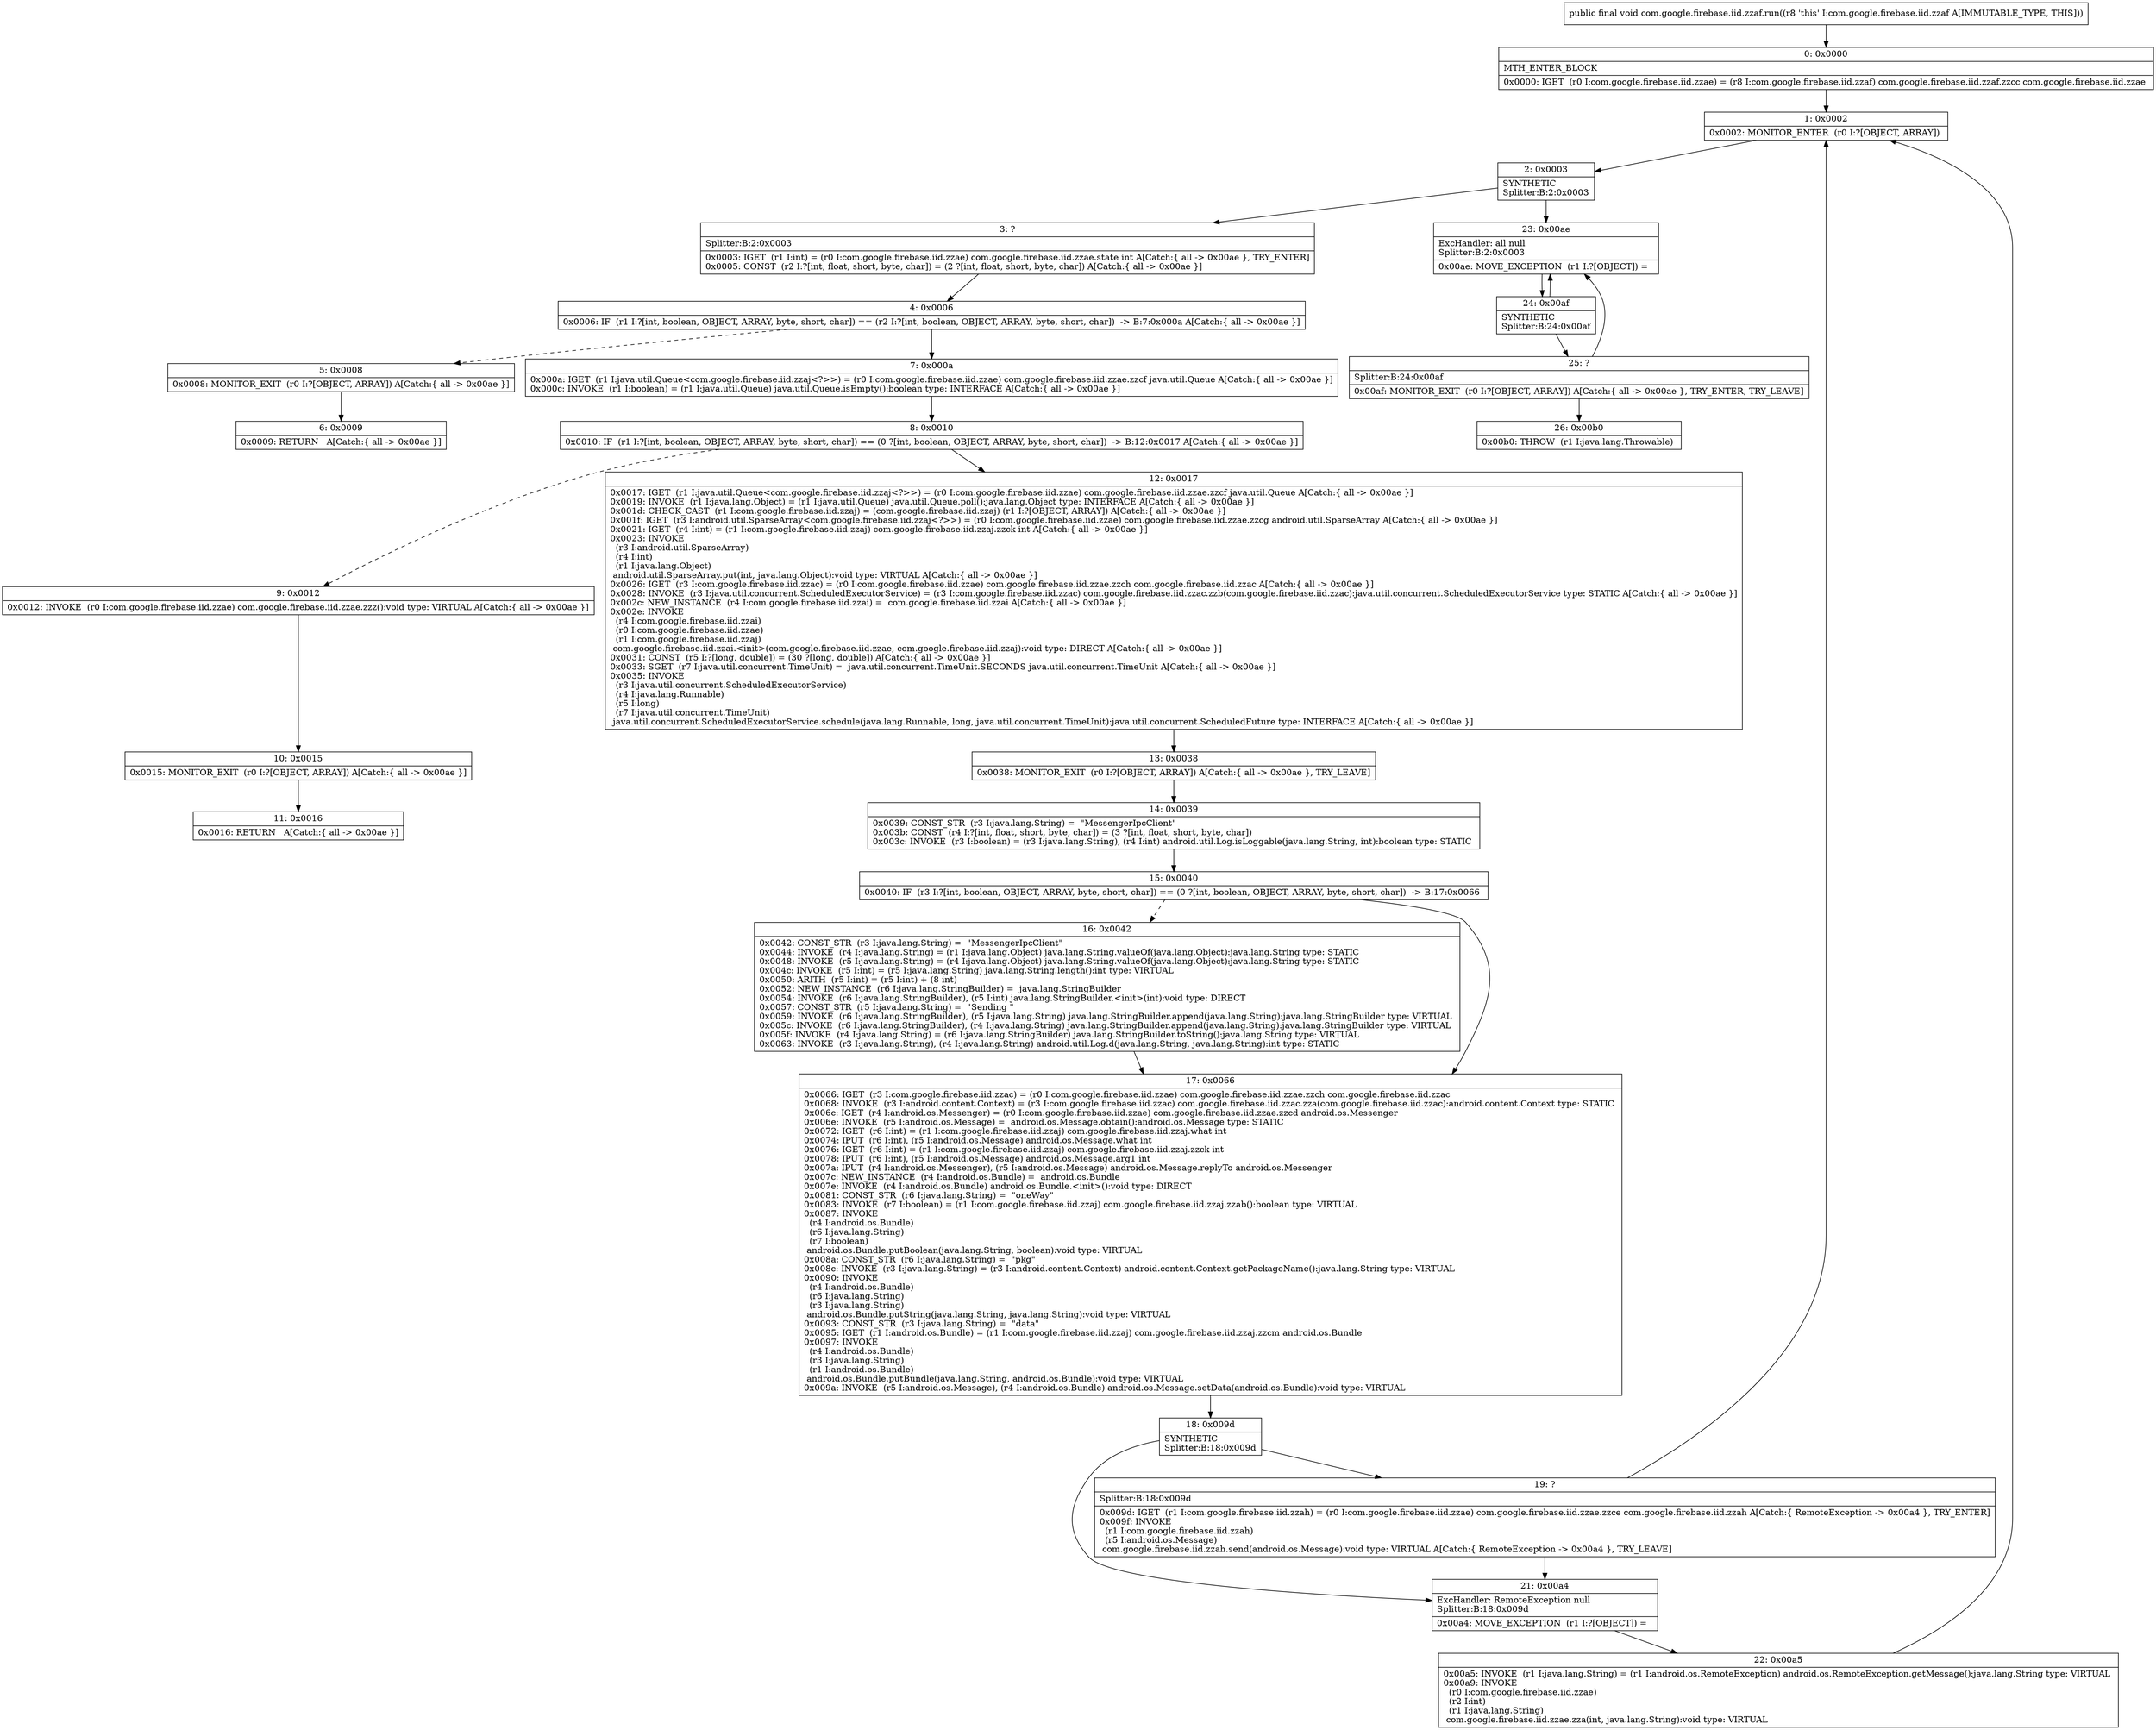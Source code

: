 digraph "CFG forcom.google.firebase.iid.zzaf.run()V" {
Node_0 [shape=record,label="{0\:\ 0x0000|MTH_ENTER_BLOCK\l|0x0000: IGET  (r0 I:com.google.firebase.iid.zzae) = (r8 I:com.google.firebase.iid.zzaf) com.google.firebase.iid.zzaf.zzcc com.google.firebase.iid.zzae \l}"];
Node_1 [shape=record,label="{1\:\ 0x0002|0x0002: MONITOR_ENTER  (r0 I:?[OBJECT, ARRAY]) \l}"];
Node_2 [shape=record,label="{2\:\ 0x0003|SYNTHETIC\lSplitter:B:2:0x0003\l}"];
Node_3 [shape=record,label="{3\:\ ?|Splitter:B:2:0x0003\l|0x0003: IGET  (r1 I:int) = (r0 I:com.google.firebase.iid.zzae) com.google.firebase.iid.zzae.state int A[Catch:\{ all \-\> 0x00ae \}, TRY_ENTER]\l0x0005: CONST  (r2 I:?[int, float, short, byte, char]) = (2 ?[int, float, short, byte, char]) A[Catch:\{ all \-\> 0x00ae \}]\l}"];
Node_4 [shape=record,label="{4\:\ 0x0006|0x0006: IF  (r1 I:?[int, boolean, OBJECT, ARRAY, byte, short, char]) == (r2 I:?[int, boolean, OBJECT, ARRAY, byte, short, char])  \-\> B:7:0x000a A[Catch:\{ all \-\> 0x00ae \}]\l}"];
Node_5 [shape=record,label="{5\:\ 0x0008|0x0008: MONITOR_EXIT  (r0 I:?[OBJECT, ARRAY]) A[Catch:\{ all \-\> 0x00ae \}]\l}"];
Node_6 [shape=record,label="{6\:\ 0x0009|0x0009: RETURN   A[Catch:\{ all \-\> 0x00ae \}]\l}"];
Node_7 [shape=record,label="{7\:\ 0x000a|0x000a: IGET  (r1 I:java.util.Queue\<com.google.firebase.iid.zzaj\<?\>\>) = (r0 I:com.google.firebase.iid.zzae) com.google.firebase.iid.zzae.zzcf java.util.Queue A[Catch:\{ all \-\> 0x00ae \}]\l0x000c: INVOKE  (r1 I:boolean) = (r1 I:java.util.Queue) java.util.Queue.isEmpty():boolean type: INTERFACE A[Catch:\{ all \-\> 0x00ae \}]\l}"];
Node_8 [shape=record,label="{8\:\ 0x0010|0x0010: IF  (r1 I:?[int, boolean, OBJECT, ARRAY, byte, short, char]) == (0 ?[int, boolean, OBJECT, ARRAY, byte, short, char])  \-\> B:12:0x0017 A[Catch:\{ all \-\> 0x00ae \}]\l}"];
Node_9 [shape=record,label="{9\:\ 0x0012|0x0012: INVOKE  (r0 I:com.google.firebase.iid.zzae) com.google.firebase.iid.zzae.zzz():void type: VIRTUAL A[Catch:\{ all \-\> 0x00ae \}]\l}"];
Node_10 [shape=record,label="{10\:\ 0x0015|0x0015: MONITOR_EXIT  (r0 I:?[OBJECT, ARRAY]) A[Catch:\{ all \-\> 0x00ae \}]\l}"];
Node_11 [shape=record,label="{11\:\ 0x0016|0x0016: RETURN   A[Catch:\{ all \-\> 0x00ae \}]\l}"];
Node_12 [shape=record,label="{12\:\ 0x0017|0x0017: IGET  (r1 I:java.util.Queue\<com.google.firebase.iid.zzaj\<?\>\>) = (r0 I:com.google.firebase.iid.zzae) com.google.firebase.iid.zzae.zzcf java.util.Queue A[Catch:\{ all \-\> 0x00ae \}]\l0x0019: INVOKE  (r1 I:java.lang.Object) = (r1 I:java.util.Queue) java.util.Queue.poll():java.lang.Object type: INTERFACE A[Catch:\{ all \-\> 0x00ae \}]\l0x001d: CHECK_CAST  (r1 I:com.google.firebase.iid.zzaj) = (com.google.firebase.iid.zzaj) (r1 I:?[OBJECT, ARRAY]) A[Catch:\{ all \-\> 0x00ae \}]\l0x001f: IGET  (r3 I:android.util.SparseArray\<com.google.firebase.iid.zzaj\<?\>\>) = (r0 I:com.google.firebase.iid.zzae) com.google.firebase.iid.zzae.zzcg android.util.SparseArray A[Catch:\{ all \-\> 0x00ae \}]\l0x0021: IGET  (r4 I:int) = (r1 I:com.google.firebase.iid.zzaj) com.google.firebase.iid.zzaj.zzck int A[Catch:\{ all \-\> 0x00ae \}]\l0x0023: INVOKE  \l  (r3 I:android.util.SparseArray)\l  (r4 I:int)\l  (r1 I:java.lang.Object)\l android.util.SparseArray.put(int, java.lang.Object):void type: VIRTUAL A[Catch:\{ all \-\> 0x00ae \}]\l0x0026: IGET  (r3 I:com.google.firebase.iid.zzac) = (r0 I:com.google.firebase.iid.zzae) com.google.firebase.iid.zzae.zzch com.google.firebase.iid.zzac A[Catch:\{ all \-\> 0x00ae \}]\l0x0028: INVOKE  (r3 I:java.util.concurrent.ScheduledExecutorService) = (r3 I:com.google.firebase.iid.zzac) com.google.firebase.iid.zzac.zzb(com.google.firebase.iid.zzac):java.util.concurrent.ScheduledExecutorService type: STATIC A[Catch:\{ all \-\> 0x00ae \}]\l0x002c: NEW_INSTANCE  (r4 I:com.google.firebase.iid.zzai) =  com.google.firebase.iid.zzai A[Catch:\{ all \-\> 0x00ae \}]\l0x002e: INVOKE  \l  (r4 I:com.google.firebase.iid.zzai)\l  (r0 I:com.google.firebase.iid.zzae)\l  (r1 I:com.google.firebase.iid.zzaj)\l com.google.firebase.iid.zzai.\<init\>(com.google.firebase.iid.zzae, com.google.firebase.iid.zzaj):void type: DIRECT A[Catch:\{ all \-\> 0x00ae \}]\l0x0031: CONST  (r5 I:?[long, double]) = (30 ?[long, double]) A[Catch:\{ all \-\> 0x00ae \}]\l0x0033: SGET  (r7 I:java.util.concurrent.TimeUnit) =  java.util.concurrent.TimeUnit.SECONDS java.util.concurrent.TimeUnit A[Catch:\{ all \-\> 0x00ae \}]\l0x0035: INVOKE  \l  (r3 I:java.util.concurrent.ScheduledExecutorService)\l  (r4 I:java.lang.Runnable)\l  (r5 I:long)\l  (r7 I:java.util.concurrent.TimeUnit)\l java.util.concurrent.ScheduledExecutorService.schedule(java.lang.Runnable, long, java.util.concurrent.TimeUnit):java.util.concurrent.ScheduledFuture type: INTERFACE A[Catch:\{ all \-\> 0x00ae \}]\l}"];
Node_13 [shape=record,label="{13\:\ 0x0038|0x0038: MONITOR_EXIT  (r0 I:?[OBJECT, ARRAY]) A[Catch:\{ all \-\> 0x00ae \}, TRY_LEAVE]\l}"];
Node_14 [shape=record,label="{14\:\ 0x0039|0x0039: CONST_STR  (r3 I:java.lang.String) =  \"MessengerIpcClient\" \l0x003b: CONST  (r4 I:?[int, float, short, byte, char]) = (3 ?[int, float, short, byte, char]) \l0x003c: INVOKE  (r3 I:boolean) = (r3 I:java.lang.String), (r4 I:int) android.util.Log.isLoggable(java.lang.String, int):boolean type: STATIC \l}"];
Node_15 [shape=record,label="{15\:\ 0x0040|0x0040: IF  (r3 I:?[int, boolean, OBJECT, ARRAY, byte, short, char]) == (0 ?[int, boolean, OBJECT, ARRAY, byte, short, char])  \-\> B:17:0x0066 \l}"];
Node_16 [shape=record,label="{16\:\ 0x0042|0x0042: CONST_STR  (r3 I:java.lang.String) =  \"MessengerIpcClient\" \l0x0044: INVOKE  (r4 I:java.lang.String) = (r1 I:java.lang.Object) java.lang.String.valueOf(java.lang.Object):java.lang.String type: STATIC \l0x0048: INVOKE  (r5 I:java.lang.String) = (r4 I:java.lang.Object) java.lang.String.valueOf(java.lang.Object):java.lang.String type: STATIC \l0x004c: INVOKE  (r5 I:int) = (r5 I:java.lang.String) java.lang.String.length():int type: VIRTUAL \l0x0050: ARITH  (r5 I:int) = (r5 I:int) + (8 int) \l0x0052: NEW_INSTANCE  (r6 I:java.lang.StringBuilder) =  java.lang.StringBuilder \l0x0054: INVOKE  (r6 I:java.lang.StringBuilder), (r5 I:int) java.lang.StringBuilder.\<init\>(int):void type: DIRECT \l0x0057: CONST_STR  (r5 I:java.lang.String) =  \"Sending \" \l0x0059: INVOKE  (r6 I:java.lang.StringBuilder), (r5 I:java.lang.String) java.lang.StringBuilder.append(java.lang.String):java.lang.StringBuilder type: VIRTUAL \l0x005c: INVOKE  (r6 I:java.lang.StringBuilder), (r4 I:java.lang.String) java.lang.StringBuilder.append(java.lang.String):java.lang.StringBuilder type: VIRTUAL \l0x005f: INVOKE  (r4 I:java.lang.String) = (r6 I:java.lang.StringBuilder) java.lang.StringBuilder.toString():java.lang.String type: VIRTUAL \l0x0063: INVOKE  (r3 I:java.lang.String), (r4 I:java.lang.String) android.util.Log.d(java.lang.String, java.lang.String):int type: STATIC \l}"];
Node_17 [shape=record,label="{17\:\ 0x0066|0x0066: IGET  (r3 I:com.google.firebase.iid.zzac) = (r0 I:com.google.firebase.iid.zzae) com.google.firebase.iid.zzae.zzch com.google.firebase.iid.zzac \l0x0068: INVOKE  (r3 I:android.content.Context) = (r3 I:com.google.firebase.iid.zzac) com.google.firebase.iid.zzac.zza(com.google.firebase.iid.zzac):android.content.Context type: STATIC \l0x006c: IGET  (r4 I:android.os.Messenger) = (r0 I:com.google.firebase.iid.zzae) com.google.firebase.iid.zzae.zzcd android.os.Messenger \l0x006e: INVOKE  (r5 I:android.os.Message) =  android.os.Message.obtain():android.os.Message type: STATIC \l0x0072: IGET  (r6 I:int) = (r1 I:com.google.firebase.iid.zzaj) com.google.firebase.iid.zzaj.what int \l0x0074: IPUT  (r6 I:int), (r5 I:android.os.Message) android.os.Message.what int \l0x0076: IGET  (r6 I:int) = (r1 I:com.google.firebase.iid.zzaj) com.google.firebase.iid.zzaj.zzck int \l0x0078: IPUT  (r6 I:int), (r5 I:android.os.Message) android.os.Message.arg1 int \l0x007a: IPUT  (r4 I:android.os.Messenger), (r5 I:android.os.Message) android.os.Message.replyTo android.os.Messenger \l0x007c: NEW_INSTANCE  (r4 I:android.os.Bundle) =  android.os.Bundle \l0x007e: INVOKE  (r4 I:android.os.Bundle) android.os.Bundle.\<init\>():void type: DIRECT \l0x0081: CONST_STR  (r6 I:java.lang.String) =  \"oneWay\" \l0x0083: INVOKE  (r7 I:boolean) = (r1 I:com.google.firebase.iid.zzaj) com.google.firebase.iid.zzaj.zzab():boolean type: VIRTUAL \l0x0087: INVOKE  \l  (r4 I:android.os.Bundle)\l  (r6 I:java.lang.String)\l  (r7 I:boolean)\l android.os.Bundle.putBoolean(java.lang.String, boolean):void type: VIRTUAL \l0x008a: CONST_STR  (r6 I:java.lang.String) =  \"pkg\" \l0x008c: INVOKE  (r3 I:java.lang.String) = (r3 I:android.content.Context) android.content.Context.getPackageName():java.lang.String type: VIRTUAL \l0x0090: INVOKE  \l  (r4 I:android.os.Bundle)\l  (r6 I:java.lang.String)\l  (r3 I:java.lang.String)\l android.os.Bundle.putString(java.lang.String, java.lang.String):void type: VIRTUAL \l0x0093: CONST_STR  (r3 I:java.lang.String) =  \"data\" \l0x0095: IGET  (r1 I:android.os.Bundle) = (r1 I:com.google.firebase.iid.zzaj) com.google.firebase.iid.zzaj.zzcm android.os.Bundle \l0x0097: INVOKE  \l  (r4 I:android.os.Bundle)\l  (r3 I:java.lang.String)\l  (r1 I:android.os.Bundle)\l android.os.Bundle.putBundle(java.lang.String, android.os.Bundle):void type: VIRTUAL \l0x009a: INVOKE  (r5 I:android.os.Message), (r4 I:android.os.Bundle) android.os.Message.setData(android.os.Bundle):void type: VIRTUAL \l}"];
Node_18 [shape=record,label="{18\:\ 0x009d|SYNTHETIC\lSplitter:B:18:0x009d\l}"];
Node_19 [shape=record,label="{19\:\ ?|Splitter:B:18:0x009d\l|0x009d: IGET  (r1 I:com.google.firebase.iid.zzah) = (r0 I:com.google.firebase.iid.zzae) com.google.firebase.iid.zzae.zzce com.google.firebase.iid.zzah A[Catch:\{ RemoteException \-\> 0x00a4 \}, TRY_ENTER]\l0x009f: INVOKE  \l  (r1 I:com.google.firebase.iid.zzah)\l  (r5 I:android.os.Message)\l com.google.firebase.iid.zzah.send(android.os.Message):void type: VIRTUAL A[Catch:\{ RemoteException \-\> 0x00a4 \}, TRY_LEAVE]\l}"];
Node_21 [shape=record,label="{21\:\ 0x00a4|ExcHandler: RemoteException null\lSplitter:B:18:0x009d\l|0x00a4: MOVE_EXCEPTION  (r1 I:?[OBJECT]) =  \l}"];
Node_22 [shape=record,label="{22\:\ 0x00a5|0x00a5: INVOKE  (r1 I:java.lang.String) = (r1 I:android.os.RemoteException) android.os.RemoteException.getMessage():java.lang.String type: VIRTUAL \l0x00a9: INVOKE  \l  (r0 I:com.google.firebase.iid.zzae)\l  (r2 I:int)\l  (r1 I:java.lang.String)\l com.google.firebase.iid.zzae.zza(int, java.lang.String):void type: VIRTUAL \l}"];
Node_23 [shape=record,label="{23\:\ 0x00ae|ExcHandler: all null\lSplitter:B:2:0x0003\l|0x00ae: MOVE_EXCEPTION  (r1 I:?[OBJECT]) =  \l}"];
Node_24 [shape=record,label="{24\:\ 0x00af|SYNTHETIC\lSplitter:B:24:0x00af\l}"];
Node_25 [shape=record,label="{25\:\ ?|Splitter:B:24:0x00af\l|0x00af: MONITOR_EXIT  (r0 I:?[OBJECT, ARRAY]) A[Catch:\{ all \-\> 0x00ae \}, TRY_ENTER, TRY_LEAVE]\l}"];
Node_26 [shape=record,label="{26\:\ 0x00b0|0x00b0: THROW  (r1 I:java.lang.Throwable) \l}"];
MethodNode[shape=record,label="{public final void com.google.firebase.iid.zzaf.run((r8 'this' I:com.google.firebase.iid.zzaf A[IMMUTABLE_TYPE, THIS])) }"];
MethodNode -> Node_0;
Node_0 -> Node_1;
Node_1 -> Node_2;
Node_2 -> Node_3;
Node_2 -> Node_23;
Node_3 -> Node_4;
Node_4 -> Node_5[style=dashed];
Node_4 -> Node_7;
Node_5 -> Node_6;
Node_7 -> Node_8;
Node_8 -> Node_9[style=dashed];
Node_8 -> Node_12;
Node_9 -> Node_10;
Node_10 -> Node_11;
Node_12 -> Node_13;
Node_13 -> Node_14;
Node_14 -> Node_15;
Node_15 -> Node_16[style=dashed];
Node_15 -> Node_17;
Node_16 -> Node_17;
Node_17 -> Node_18;
Node_18 -> Node_19;
Node_18 -> Node_21;
Node_19 -> Node_21;
Node_19 -> Node_1;
Node_21 -> Node_22;
Node_22 -> Node_1;
Node_23 -> Node_24;
Node_24 -> Node_25;
Node_24 -> Node_23;
Node_25 -> Node_26;
Node_25 -> Node_23;
}

